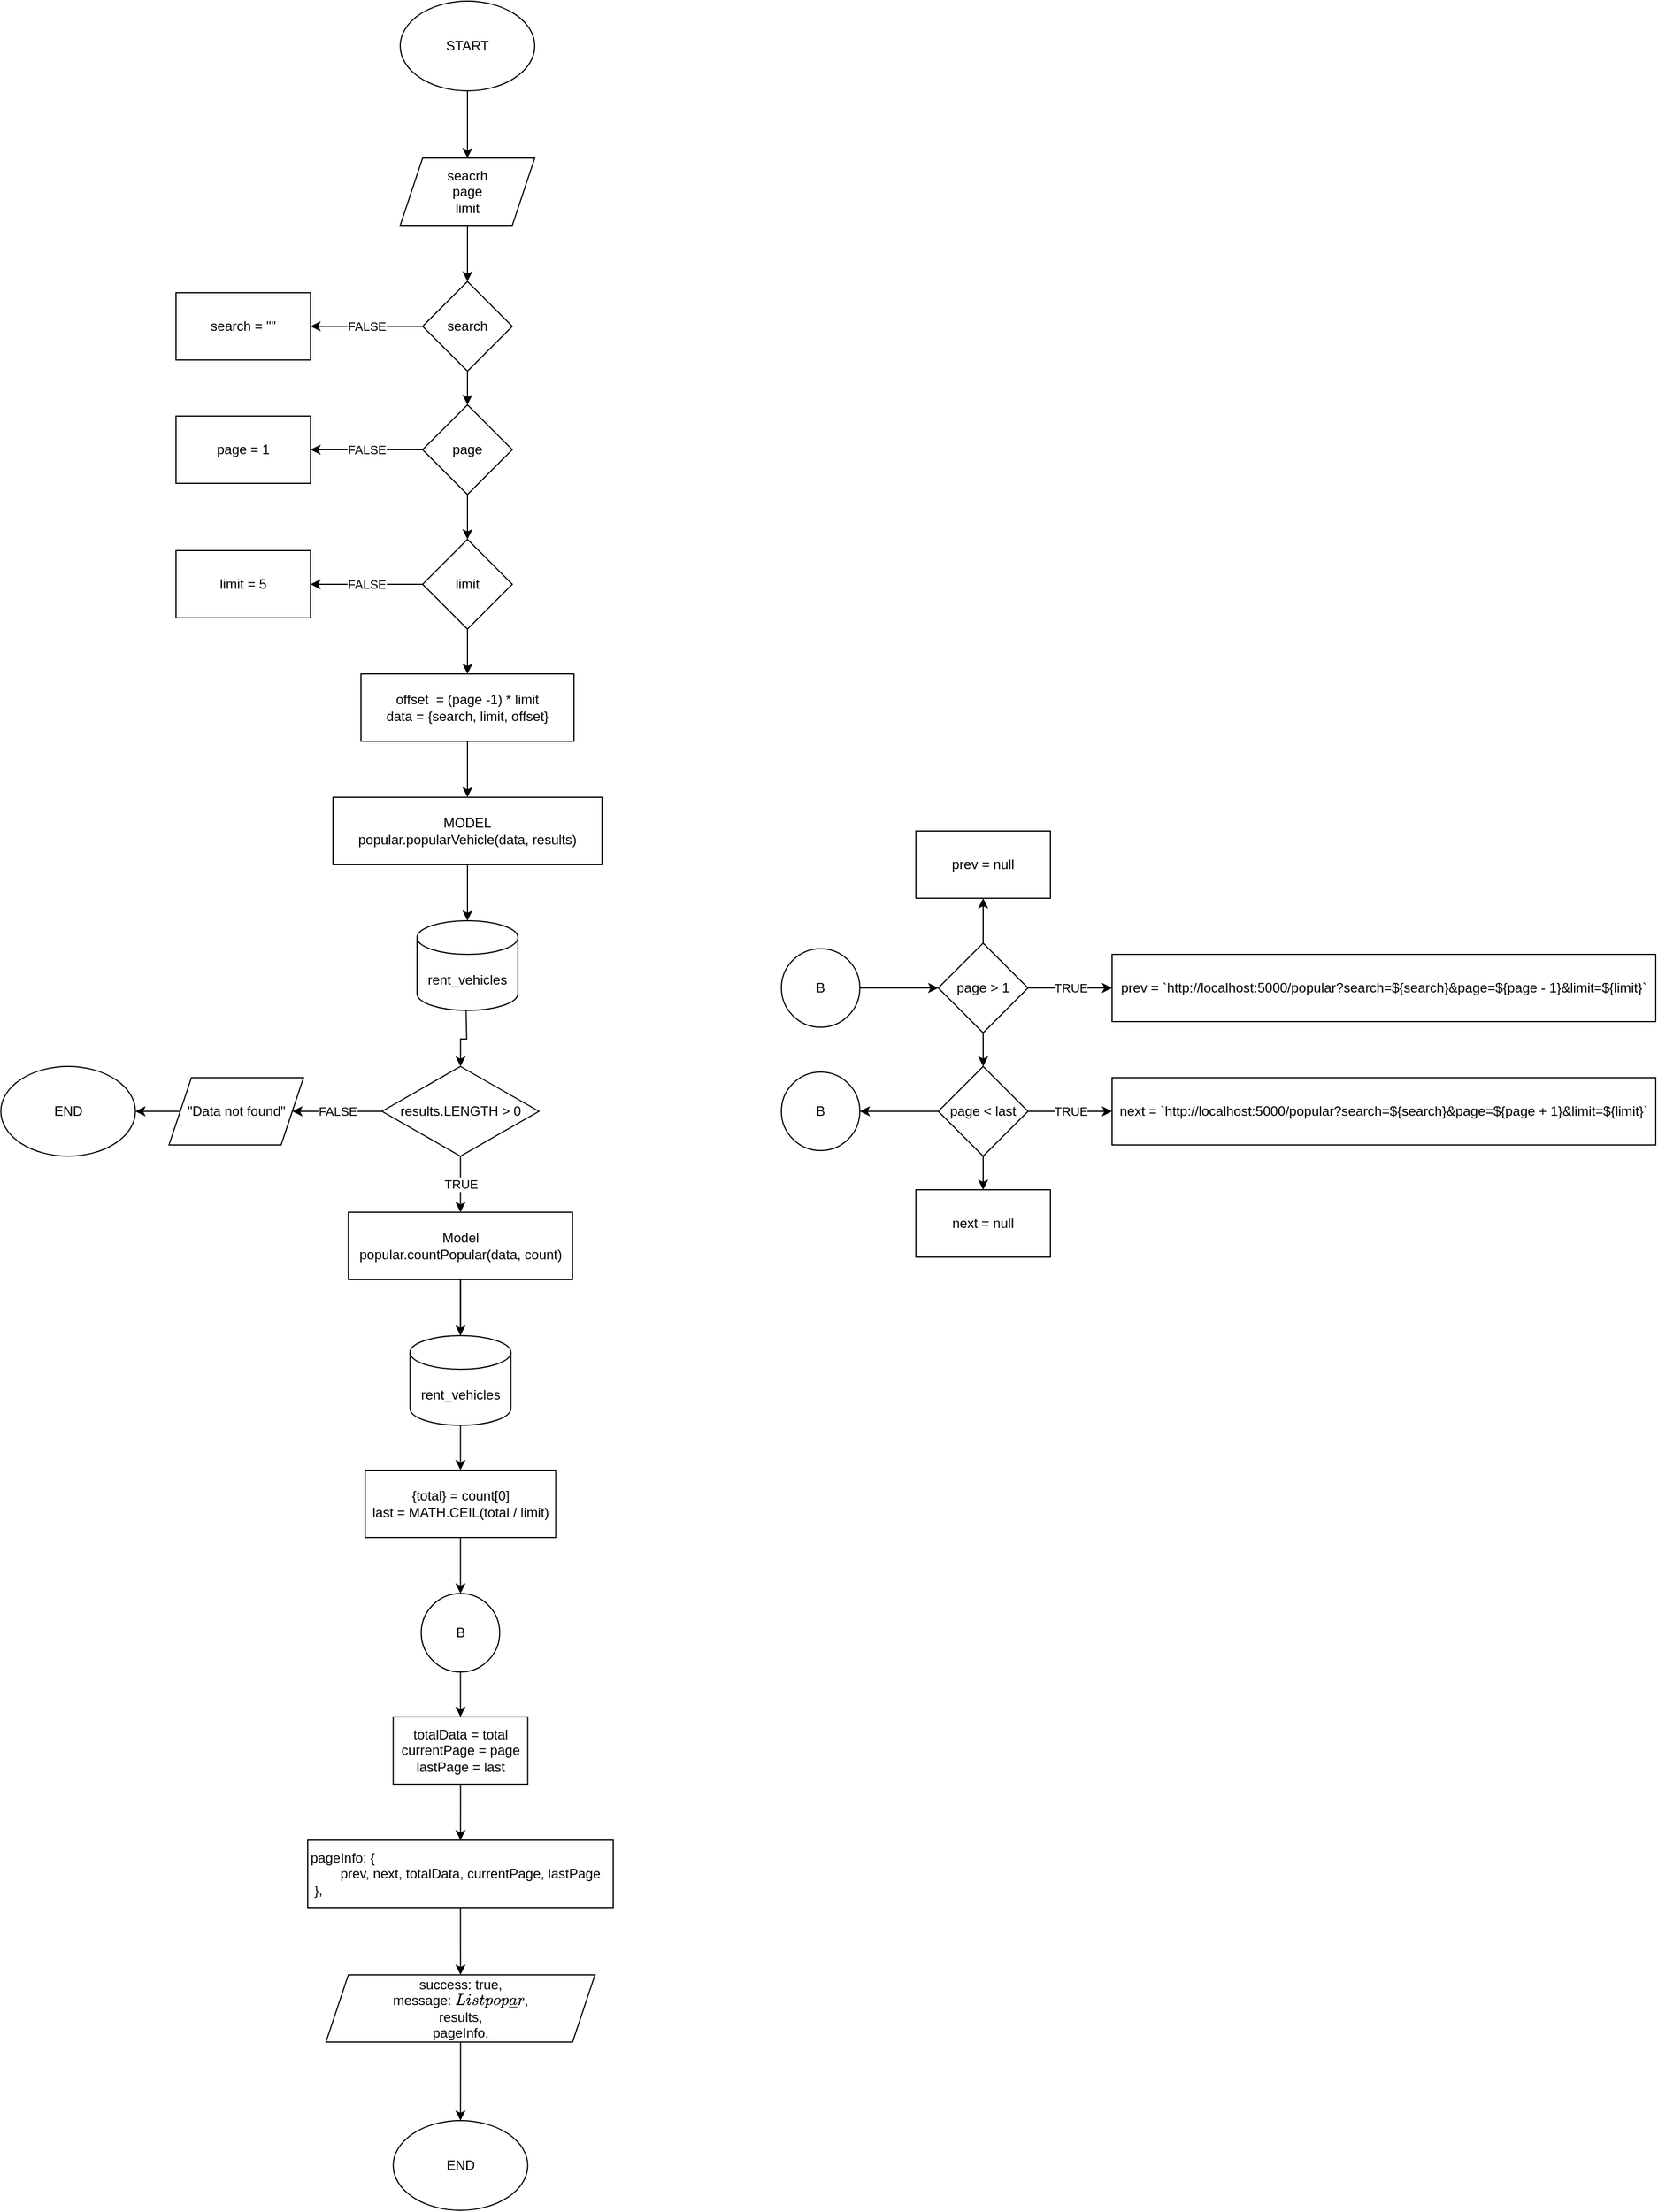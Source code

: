 <mxfile version="16.5.1" type="device"><diagram id="QjYlrru3f6eTGDuYevZg" name="popular vehicles"><mxGraphModel dx="782" dy="579" grid="1" gridSize="10" guides="1" tooltips="1" connect="1" arrows="1" fold="1" page="1" pageScale="1" pageWidth="850" pageHeight="1100" math="0" shadow="0"><root><mxCell id="0"/><mxCell id="1" parent="0"/><mxCell id="omyvL46x8O9ldQBcuuMB-2" value="" style="edgeStyle=orthogonalEdgeStyle;rounded=0;orthogonalLoop=1;jettySize=auto;html=1;" parent="1" source="omyvL46x8O9ldQBcuuMB-3" target="omyvL46x8O9ldQBcuuMB-5" edge="1"><mxGeometry relative="1" as="geometry"/></mxCell><mxCell id="omyvL46x8O9ldQBcuuMB-3" value="START" style="ellipse;whiteSpace=wrap;html=1;" parent="1" vertex="1"><mxGeometry x="485" y="80" width="120" height="80" as="geometry"/></mxCell><mxCell id="omyvL46x8O9ldQBcuuMB-4" value="" style="edgeStyle=orthogonalEdgeStyle;rounded=0;orthogonalLoop=1;jettySize=auto;html=1;" parent="1" source="omyvL46x8O9ldQBcuuMB-5" target="omyvL46x8O9ldQBcuuMB-9" edge="1"><mxGeometry relative="1" as="geometry"/></mxCell><mxCell id="omyvL46x8O9ldQBcuuMB-5" value="seacrh&lt;br&gt;page&lt;br&gt;limit" style="shape=parallelogram;perimeter=parallelogramPerimeter;whiteSpace=wrap;html=1;fixedSize=1;" parent="1" vertex="1"><mxGeometry x="485" y="220" width="120" height="60" as="geometry"/></mxCell><mxCell id="omyvL46x8O9ldQBcuuMB-7" value="FALSE" style="edgeStyle=orthogonalEdgeStyle;rounded=0;orthogonalLoop=1;jettySize=auto;html=1;" parent="1" source="omyvL46x8O9ldQBcuuMB-9" target="omyvL46x8O9ldQBcuuMB-11" edge="1"><mxGeometry relative="1" as="geometry"/></mxCell><mxCell id="omyvL46x8O9ldQBcuuMB-8" value="" style="edgeStyle=orthogonalEdgeStyle;rounded=0;orthogonalLoop=1;jettySize=auto;html=1;" parent="1" source="omyvL46x8O9ldQBcuuMB-9" target="omyvL46x8O9ldQBcuuMB-15" edge="1"><mxGeometry relative="1" as="geometry"/></mxCell><mxCell id="omyvL46x8O9ldQBcuuMB-9" value="search" style="rhombus;whiteSpace=wrap;html=1;" parent="1" vertex="1"><mxGeometry x="505" y="330" width="80" height="80" as="geometry"/></mxCell><mxCell id="omyvL46x8O9ldQBcuuMB-11" value="search = &quot;&quot;" style="rounded=0;whiteSpace=wrap;html=1;" parent="1" vertex="1"><mxGeometry x="285" y="340" width="120" height="60" as="geometry"/></mxCell><mxCell id="omyvL46x8O9ldQBcuuMB-13" value="FALSE" style="edgeStyle=orthogonalEdgeStyle;rounded=0;orthogonalLoop=1;jettySize=auto;html=1;" parent="1" source="omyvL46x8O9ldQBcuuMB-15" target="omyvL46x8O9ldQBcuuMB-17" edge="1"><mxGeometry relative="1" as="geometry"/></mxCell><mxCell id="omyvL46x8O9ldQBcuuMB-14" value="" style="edgeStyle=orthogonalEdgeStyle;rounded=0;orthogonalLoop=1;jettySize=auto;html=1;" parent="1" source="omyvL46x8O9ldQBcuuMB-15" target="omyvL46x8O9ldQBcuuMB-21" edge="1"><mxGeometry relative="1" as="geometry"/></mxCell><mxCell id="omyvL46x8O9ldQBcuuMB-15" value="page" style="rhombus;whiteSpace=wrap;html=1;" parent="1" vertex="1"><mxGeometry x="505" y="440" width="80" height="80" as="geometry"/></mxCell><mxCell id="omyvL46x8O9ldQBcuuMB-17" value="page = 1" style="rounded=0;whiteSpace=wrap;html=1;" parent="1" vertex="1"><mxGeometry x="285" y="450" width="120" height="60" as="geometry"/></mxCell><mxCell id="omyvL46x8O9ldQBcuuMB-19" value="FALSE" style="edgeStyle=orthogonalEdgeStyle;rounded=0;orthogonalLoop=1;jettySize=auto;html=1;" parent="1" source="omyvL46x8O9ldQBcuuMB-21" target="omyvL46x8O9ldQBcuuMB-23" edge="1"><mxGeometry relative="1" as="geometry"/></mxCell><mxCell id="omyvL46x8O9ldQBcuuMB-20" value="" style="edgeStyle=orthogonalEdgeStyle;rounded=0;orthogonalLoop=1;jettySize=auto;html=1;" parent="1" source="omyvL46x8O9ldQBcuuMB-21" target="omyvL46x8O9ldQBcuuMB-25" edge="1"><mxGeometry relative="1" as="geometry"/></mxCell><mxCell id="omyvL46x8O9ldQBcuuMB-21" value="limit" style="rhombus;whiteSpace=wrap;html=1;" parent="1" vertex="1"><mxGeometry x="505" y="560" width="80" height="80" as="geometry"/></mxCell><mxCell id="omyvL46x8O9ldQBcuuMB-23" value="limit = 5" style="rounded=0;whiteSpace=wrap;html=1;" parent="1" vertex="1"><mxGeometry x="285" y="570" width="120" height="60" as="geometry"/></mxCell><mxCell id="omyvL46x8O9ldQBcuuMB-24" value="" style="edgeStyle=orthogonalEdgeStyle;rounded=0;orthogonalLoop=1;jettySize=auto;html=1;" parent="1" source="omyvL46x8O9ldQBcuuMB-25" target="omyvL46x8O9ldQBcuuMB-28" edge="1"><mxGeometry relative="1" as="geometry"/></mxCell><mxCell id="omyvL46x8O9ldQBcuuMB-25" value="offset&amp;nbsp; = (page -1) * limit&lt;br&gt;data = {search, limit, offset}" style="rounded=0;whiteSpace=wrap;html=1;" parent="1" vertex="1"><mxGeometry x="450" y="680" width="190" height="60" as="geometry"/></mxCell><mxCell id="omyvL46x8O9ldQBcuuMB-26" value="" style="edgeStyle=orthogonalEdgeStyle;rounded=0;orthogonalLoop=1;jettySize=auto;html=1;fontSize=12;" parent="1" source="omyvL46x8O9ldQBcuuMB-28" target="omyvL46x8O9ldQBcuuMB-29" edge="1"><mxGeometry relative="1" as="geometry"/></mxCell><mxCell id="omyvL46x8O9ldQBcuuMB-27" value="" style="edgeStyle=orthogonalEdgeStyle;rounded=0;orthogonalLoop=1;jettySize=auto;html=1;fontSize=12;" parent="1" target="omyvL46x8O9ldQBcuuMB-32" edge="1"><mxGeometry relative="1" as="geometry"><mxPoint x="543.75" y="980" as="sourcePoint"/></mxGeometry></mxCell><mxCell id="omyvL46x8O9ldQBcuuMB-28" value="MODEL&lt;br&gt;popular.popularVehicle(data, results)" style="rounded=0;whiteSpace=wrap;html=1;" parent="1" vertex="1"><mxGeometry x="425" y="790" width="240" height="60" as="geometry"/></mxCell><mxCell id="omyvL46x8O9ldQBcuuMB-29" value="rent_vehicles" style="shape=cylinder3;whiteSpace=wrap;html=1;boundedLbl=1;backgroundOutline=1;size=15;" parent="1" vertex="1"><mxGeometry x="500" y="900" width="90" height="80" as="geometry"/></mxCell><mxCell id="omyvL46x8O9ldQBcuuMB-30" value="FALSE" style="edgeStyle=orthogonalEdgeStyle;rounded=0;orthogonalLoop=1;jettySize=auto;html=1;" parent="1" source="omyvL46x8O9ldQBcuuMB-32" target="omyvL46x8O9ldQBcuuMB-34" edge="1"><mxGeometry relative="1" as="geometry"/></mxCell><mxCell id="omyvL46x8O9ldQBcuuMB-31" value="TRUE" style="edgeStyle=orthogonalEdgeStyle;rounded=0;orthogonalLoop=1;jettySize=auto;html=1;" parent="1" source="omyvL46x8O9ldQBcuuMB-32" target="omyvL46x8O9ldQBcuuMB-37" edge="1"><mxGeometry relative="1" as="geometry"/></mxCell><mxCell id="omyvL46x8O9ldQBcuuMB-32" value="results.LENGTH &amp;gt; 0" style="rhombus;whiteSpace=wrap;html=1;" parent="1" vertex="1"><mxGeometry x="468.75" y="1030" width="140" height="80" as="geometry"/></mxCell><mxCell id="omyvL46x8O9ldQBcuuMB-33" value="" style="edgeStyle=orthogonalEdgeStyle;rounded=0;orthogonalLoop=1;jettySize=auto;html=1;" parent="1" source="omyvL46x8O9ldQBcuuMB-34" target="omyvL46x8O9ldQBcuuMB-60" edge="1"><mxGeometry relative="1" as="geometry"/></mxCell><mxCell id="omyvL46x8O9ldQBcuuMB-34" value="&quot;Data not found&quot;" style="shape=parallelogram;perimeter=parallelogramPerimeter;whiteSpace=wrap;html=1;fixedSize=1;" parent="1" vertex="1"><mxGeometry x="278.75" y="1040" width="120" height="60" as="geometry"/></mxCell><mxCell id="omyvL46x8O9ldQBcuuMB-35" value="" style="edgeStyle=orthogonalEdgeStyle;rounded=0;orthogonalLoop=1;jettySize=auto;html=1;fontSize=12;" parent="1" source="omyvL46x8O9ldQBcuuMB-37" target="omyvL46x8O9ldQBcuuMB-64" edge="1"><mxGeometry relative="1" as="geometry"/></mxCell><mxCell id="omyvL46x8O9ldQBcuuMB-36" value="" style="edgeStyle=orthogonalEdgeStyle;rounded=0;orthogonalLoop=1;jettySize=auto;html=1;fontSize=12;" parent="1" source="omyvL46x8O9ldQBcuuMB-37" target="omyvL46x8O9ldQBcuuMB-39" edge="1"><mxGeometry relative="1" as="geometry"/></mxCell><mxCell id="omyvL46x8O9ldQBcuuMB-37" value="Model&lt;br&gt;popular.countPopular(data, count)" style="rounded=0;whiteSpace=wrap;html=1;" parent="1" vertex="1"><mxGeometry x="438.75" y="1160" width="200" height="60" as="geometry"/></mxCell><mxCell id="omyvL46x8O9ldQBcuuMB-38" value="" style="edgeStyle=orthogonalEdgeStyle;rounded=0;orthogonalLoop=1;jettySize=auto;html=1;" parent="1" source="omyvL46x8O9ldQBcuuMB-39" target="omyvL46x8O9ldQBcuuMB-63" edge="1"><mxGeometry relative="1" as="geometry"/></mxCell><mxCell id="omyvL46x8O9ldQBcuuMB-39" value="{total} = count[0]&lt;br&gt;last = MATH.CEIL(total / limit)" style="rounded=0;whiteSpace=wrap;html=1;" parent="1" vertex="1"><mxGeometry x="453.75" y="1390" width="170" height="60" as="geometry"/></mxCell><mxCell id="omyvL46x8O9ldQBcuuMB-40" value="" style="edgeStyle=orthogonalEdgeStyle;rounded=0;orthogonalLoop=1;jettySize=auto;html=1;" parent="1" source="omyvL46x8O9ldQBcuuMB-41" target="omyvL46x8O9ldQBcuuMB-43" edge="1"><mxGeometry relative="1" as="geometry"/></mxCell><mxCell id="omyvL46x8O9ldQBcuuMB-41" value="&lt;div&gt;pageInfo:&amp;nbsp;&lt;span&gt;{&lt;/span&gt;&lt;/div&gt;&lt;div&gt;&lt;span&gt;&lt;span style=&quot;white-space: pre&quot;&gt;&#9;&lt;/span&gt;prev,&lt;/span&gt;&lt;span&gt;&amp;nbsp;next,&lt;/span&gt;&lt;span&gt;&amp;nbsp;totalData,&lt;/span&gt;&lt;span&gt;&amp;nbsp;currentPage,&lt;/span&gt;&lt;span&gt;&amp;nbsp;lastPage&lt;/span&gt;&lt;/div&gt;&lt;div&gt;&amp;nbsp;},&lt;/div&gt;" style="rounded=0;whiteSpace=wrap;html=1;align=left;" parent="1" vertex="1"><mxGeometry x="402.5" y="1720" width="272.5" height="60" as="geometry"/></mxCell><mxCell id="omyvL46x8O9ldQBcuuMB-42" value="" style="edgeStyle=orthogonalEdgeStyle;rounded=0;orthogonalLoop=1;jettySize=auto;html=1;" parent="1" source="omyvL46x8O9ldQBcuuMB-43" edge="1"><mxGeometry relative="1" as="geometry"><mxPoint x="538.75" y="1970.0" as="targetPoint"/></mxGeometry></mxCell><mxCell id="omyvL46x8O9ldQBcuuMB-43" value="&lt;div&gt;success: true,&lt;/div&gt;&lt;div&gt;message: `List popular`,&lt;/div&gt;&lt;div&gt;&lt;span&gt;results,&lt;/span&gt;&lt;/div&gt;&lt;div&gt;&lt;span&gt;pageInfo,&lt;/span&gt;&lt;/div&gt;" style="shape=parallelogram;perimeter=parallelogramPerimeter;whiteSpace=wrap;html=1;fixedSize=1;align=center;" parent="1" vertex="1"><mxGeometry x="418.75" y="1840" width="240" height="60" as="geometry"/></mxCell><mxCell id="omyvL46x8O9ldQBcuuMB-44" value="" style="edgeStyle=orthogonalEdgeStyle;rounded=0;orthogonalLoop=1;jettySize=auto;html=1;" parent="1" source="omyvL46x8O9ldQBcuuMB-45" target="omyvL46x8O9ldQBcuuMB-49" edge="1"><mxGeometry relative="1" as="geometry"/></mxCell><mxCell id="omyvL46x8O9ldQBcuuMB-45" value="B" style="ellipse;whiteSpace=wrap;html=1;aspect=fixed;" parent="1" vertex="1"><mxGeometry x="825" y="925" width="70" height="70" as="geometry"/></mxCell><mxCell id="omyvL46x8O9ldQBcuuMB-46" value="TRUE" style="edgeStyle=orthogonalEdgeStyle;rounded=0;orthogonalLoop=1;jettySize=auto;html=1;" parent="1" source="omyvL46x8O9ldQBcuuMB-49" target="omyvL46x8O9ldQBcuuMB-50" edge="1"><mxGeometry relative="1" as="geometry"/></mxCell><mxCell id="omyvL46x8O9ldQBcuuMB-47" value="" style="edgeStyle=orthogonalEdgeStyle;rounded=0;orthogonalLoop=1;jettySize=auto;html=1;" parent="1" source="omyvL46x8O9ldQBcuuMB-49" target="omyvL46x8O9ldQBcuuMB-52" edge="1"><mxGeometry relative="1" as="geometry"/></mxCell><mxCell id="omyvL46x8O9ldQBcuuMB-48" value="" style="edgeStyle=orthogonalEdgeStyle;rounded=0;orthogonalLoop=1;jettySize=auto;html=1;" parent="1" source="omyvL46x8O9ldQBcuuMB-49" target="omyvL46x8O9ldQBcuuMB-56" edge="1"><mxGeometry relative="1" as="geometry"/></mxCell><mxCell id="omyvL46x8O9ldQBcuuMB-49" value="page &amp;gt; 1" style="rhombus;whiteSpace=wrap;html=1;" parent="1" vertex="1"><mxGeometry x="965" y="920" width="80" height="80" as="geometry"/></mxCell><mxCell id="omyvL46x8O9ldQBcuuMB-50" value="&lt;span&gt;prev = `http://localhost:5000/popular?&lt;/span&gt;&lt;span&gt;search=${search}&amp;amp;page=${page - 1}&amp;amp;limit=${limit}`&lt;/span&gt;" style="rounded=0;whiteSpace=wrap;html=1;align=center;" parent="1" vertex="1"><mxGeometry x="1120" y="930" width="485" height="60" as="geometry"/></mxCell><mxCell id="omyvL46x8O9ldQBcuuMB-51" value="&lt;span style=&quot;text-align: left&quot;&gt;next = `http://localhost:5000/popular?&lt;/span&gt;&lt;span style=&quot;text-align: left&quot;&gt;search=${search}&amp;amp;page=${page + 1}&amp;amp;limit=${limit}`&lt;/span&gt;" style="rounded=0;whiteSpace=wrap;html=1;" parent="1" vertex="1"><mxGeometry x="1120" y="1040" width="485" height="60" as="geometry"/></mxCell><mxCell id="omyvL46x8O9ldQBcuuMB-52" value="prev = null" style="rounded=0;whiteSpace=wrap;html=1;" parent="1" vertex="1"><mxGeometry x="945" y="820" width="120" height="60" as="geometry"/></mxCell><mxCell id="omyvL46x8O9ldQBcuuMB-53" value="TRUE" style="edgeStyle=orthogonalEdgeStyle;rounded=0;orthogonalLoop=1;jettySize=auto;html=1;" parent="1" source="omyvL46x8O9ldQBcuuMB-56" target="omyvL46x8O9ldQBcuuMB-51" edge="1"><mxGeometry relative="1" as="geometry"/></mxCell><mxCell id="omyvL46x8O9ldQBcuuMB-54" value="" style="edgeStyle=orthogonalEdgeStyle;rounded=0;orthogonalLoop=1;jettySize=auto;html=1;" parent="1" source="omyvL46x8O9ldQBcuuMB-56" target="omyvL46x8O9ldQBcuuMB-57" edge="1"><mxGeometry relative="1" as="geometry"/></mxCell><mxCell id="omyvL46x8O9ldQBcuuMB-55" value="" style="edgeStyle=orthogonalEdgeStyle;rounded=0;orthogonalLoop=1;jettySize=auto;html=1;" parent="1" source="omyvL46x8O9ldQBcuuMB-56" target="omyvL46x8O9ldQBcuuMB-65" edge="1"><mxGeometry relative="1" as="geometry"/></mxCell><mxCell id="omyvL46x8O9ldQBcuuMB-56" value="page &amp;lt; last" style="rhombus;whiteSpace=wrap;html=1;" parent="1" vertex="1"><mxGeometry x="965" y="1030" width="80" height="80" as="geometry"/></mxCell><mxCell id="omyvL46x8O9ldQBcuuMB-57" value="next = null" style="rounded=0;whiteSpace=wrap;html=1;" parent="1" vertex="1"><mxGeometry x="945" y="1140" width="120" height="60" as="geometry"/></mxCell><mxCell id="omyvL46x8O9ldQBcuuMB-58" value="" style="edgeStyle=orthogonalEdgeStyle;rounded=0;orthogonalLoop=1;jettySize=auto;html=1;" parent="1" source="omyvL46x8O9ldQBcuuMB-59" target="omyvL46x8O9ldQBcuuMB-41" edge="1"><mxGeometry relative="1" as="geometry"/></mxCell><mxCell id="omyvL46x8O9ldQBcuuMB-59" value="totalData = total&lt;br&gt;currentPage = page&lt;br&gt;lastPage = last" style="rounded=0;whiteSpace=wrap;html=1;" parent="1" vertex="1"><mxGeometry x="478.75" y="1610" width="120" height="60" as="geometry"/></mxCell><mxCell id="omyvL46x8O9ldQBcuuMB-60" value="END" style="ellipse;whiteSpace=wrap;html=1;" parent="1" vertex="1"><mxGeometry x="128.75" y="1030" width="120" height="80" as="geometry"/></mxCell><mxCell id="omyvL46x8O9ldQBcuuMB-61" value="END" style="ellipse;whiteSpace=wrap;html=1;" parent="1" vertex="1"><mxGeometry x="478.75" y="1970" width="120" height="80" as="geometry"/></mxCell><mxCell id="omyvL46x8O9ldQBcuuMB-62" value="" style="edgeStyle=orthogonalEdgeStyle;rounded=0;orthogonalLoop=1;jettySize=auto;html=1;" parent="1" source="omyvL46x8O9ldQBcuuMB-63" target="omyvL46x8O9ldQBcuuMB-59" edge="1"><mxGeometry relative="1" as="geometry"/></mxCell><mxCell id="omyvL46x8O9ldQBcuuMB-63" value="B" style="ellipse;whiteSpace=wrap;html=1;aspect=fixed;" parent="1" vertex="1"><mxGeometry x="503.75" y="1500" width="70" height="70" as="geometry"/></mxCell><mxCell id="omyvL46x8O9ldQBcuuMB-64" value="rent_vehicles" style="shape=cylinder3;whiteSpace=wrap;html=1;boundedLbl=1;backgroundOutline=1;size=15;" parent="1" vertex="1"><mxGeometry x="493.75" y="1270" width="90" height="80" as="geometry"/></mxCell><mxCell id="omyvL46x8O9ldQBcuuMB-65" value="B" style="ellipse;whiteSpace=wrap;html=1;aspect=fixed;" parent="1" vertex="1"><mxGeometry x="825" y="1035" width="70" height="70" as="geometry"/></mxCell></root></mxGraphModel></diagram></mxfile>